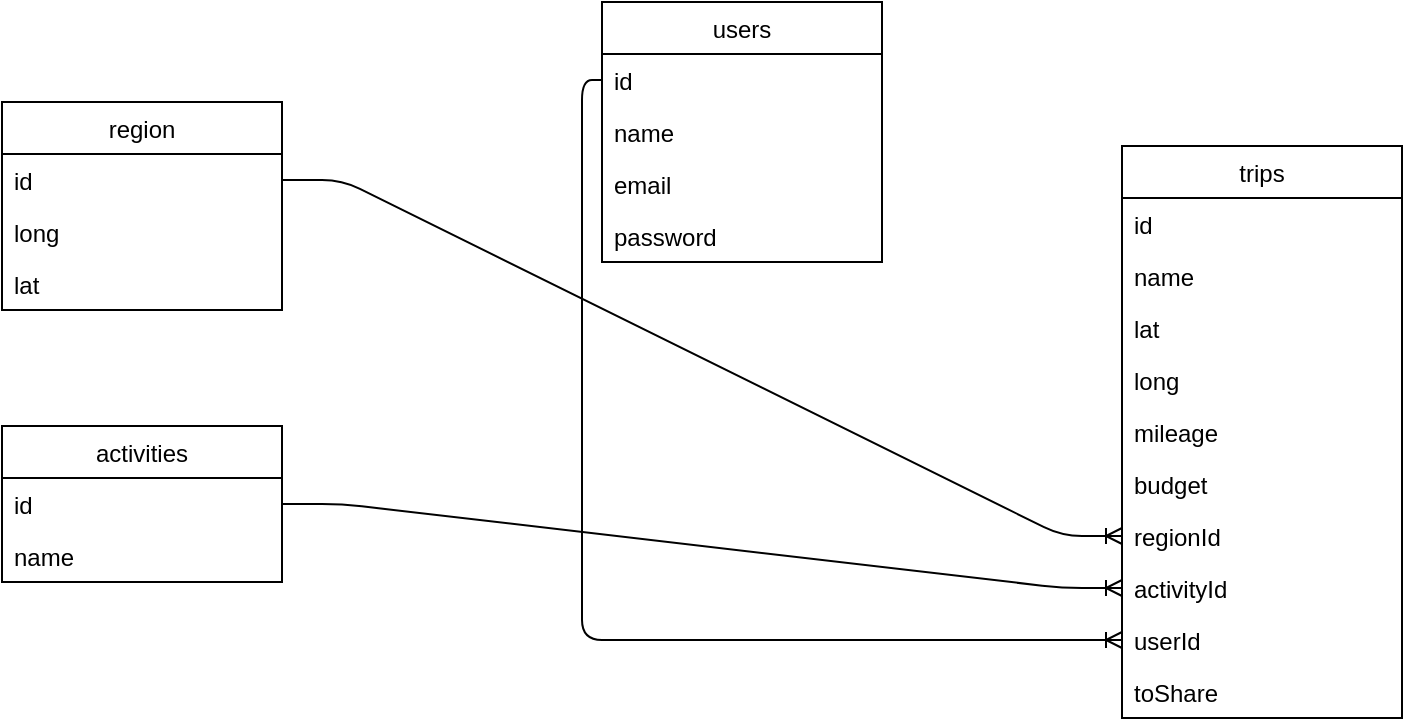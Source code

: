 <mxfile version="13.2.4" type="github">
  <diagram id="C5RBs43oDa-KdzZeNtuy" name="Page-1">
    <mxGraphModel dx="868" dy="450" grid="1" gridSize="10" guides="1" tooltips="1" connect="1" arrows="1" fold="1" page="1" pageScale="1" pageWidth="827" pageHeight="1169" math="0" shadow="0">
      <root>
        <mxCell id="WIyWlLk6GJQsqaUBKTNV-0" />
        <mxCell id="WIyWlLk6GJQsqaUBKTNV-1" parent="WIyWlLk6GJQsqaUBKTNV-0" />
        <mxCell id="BnuJpf09RQJBhrT-CpBj-10" value="" style="edgeStyle=orthogonalEdgeStyle;fontSize=12;html=1;endArrow=ERoneToMany;exitX=0;exitY=0.5;exitDx=0;exitDy=0;entryX=0;entryY=0.5;entryDx=0;entryDy=0;" parent="WIyWlLk6GJQsqaUBKTNV-1" source="BnuJpf09RQJBhrT-CpBj-1" target="UyzSa3D_0RFvKVJBJIRA-9" edge="1">
          <mxGeometry width="100" height="100" relative="1" as="geometry">
            <mxPoint x="260" y="300" as="sourcePoint" />
            <mxPoint x="340" y="351" as="targetPoint" />
          </mxGeometry>
        </mxCell>
        <mxCell id="BnuJpf09RQJBhrT-CpBj-13" value="trips" style="swimlane;fontStyle=0;childLayout=stackLayout;horizontal=1;startSize=26;fillColor=none;horizontalStack=0;resizeParent=1;resizeParentMax=0;resizeLast=0;collapsible=1;marginBottom=0;" parent="WIyWlLk6GJQsqaUBKTNV-1" vertex="1">
          <mxGeometry x="590" y="122" width="140" height="286" as="geometry" />
        </mxCell>
        <mxCell id="BnuJpf09RQJBhrT-CpBj-14" value="id" style="text;strokeColor=none;fillColor=none;align=left;verticalAlign=top;spacingLeft=4;spacingRight=4;overflow=hidden;rotatable=0;points=[[0,0.5],[1,0.5]];portConstraint=eastwest;" parent="BnuJpf09RQJBhrT-CpBj-13" vertex="1">
          <mxGeometry y="26" width="140" height="26" as="geometry" />
        </mxCell>
        <mxCell id="BnuJpf09RQJBhrT-CpBj-15" value="name" style="text;strokeColor=none;fillColor=none;align=left;verticalAlign=top;spacingLeft=4;spacingRight=4;overflow=hidden;rotatable=0;points=[[0,0.5],[1,0.5]];portConstraint=eastwest;" parent="BnuJpf09RQJBhrT-CpBj-13" vertex="1">
          <mxGeometry y="52" width="140" height="26" as="geometry" />
        </mxCell>
        <mxCell id="BnuJpf09RQJBhrT-CpBj-16" value="lat" style="text;strokeColor=none;fillColor=none;align=left;verticalAlign=top;spacingLeft=4;spacingRight=4;overflow=hidden;rotatable=0;points=[[0,0.5],[1,0.5]];portConstraint=eastwest;" parent="BnuJpf09RQJBhrT-CpBj-13" vertex="1">
          <mxGeometry y="78" width="140" height="26" as="geometry" />
        </mxCell>
        <mxCell id="BnuJpf09RQJBhrT-CpBj-17" value="long" style="text;strokeColor=none;fillColor=none;align=left;verticalAlign=top;spacingLeft=4;spacingRight=4;overflow=hidden;rotatable=0;points=[[0,0.5],[1,0.5]];portConstraint=eastwest;" parent="BnuJpf09RQJBhrT-CpBj-13" vertex="1">
          <mxGeometry y="104" width="140" height="26" as="geometry" />
        </mxCell>
        <mxCell id="BnuJpf09RQJBhrT-CpBj-18" value="mileage" style="text;strokeColor=none;fillColor=none;align=left;verticalAlign=top;spacingLeft=4;spacingRight=4;overflow=hidden;rotatable=0;points=[[0,0.5],[1,0.5]];portConstraint=eastwest;" parent="BnuJpf09RQJBhrT-CpBj-13" vertex="1">
          <mxGeometry y="130" width="140" height="26" as="geometry" />
        </mxCell>
        <mxCell id="BnuJpf09RQJBhrT-CpBj-19" value="budget" style="text;strokeColor=none;fillColor=none;align=left;verticalAlign=top;spacingLeft=4;spacingRight=4;overflow=hidden;rotatable=0;points=[[0,0.5],[1,0.5]];portConstraint=eastwest;" parent="BnuJpf09RQJBhrT-CpBj-13" vertex="1">
          <mxGeometry y="156" width="140" height="26" as="geometry" />
        </mxCell>
        <mxCell id="BnuJpf09RQJBhrT-CpBj-20" value="regionId" style="text;strokeColor=none;fillColor=none;align=left;verticalAlign=top;spacingLeft=4;spacingRight=4;overflow=hidden;rotatable=0;points=[[0,0.5],[1,0.5]];portConstraint=eastwest;" parent="BnuJpf09RQJBhrT-CpBj-13" vertex="1">
          <mxGeometry y="182" width="140" height="26" as="geometry" />
        </mxCell>
        <mxCell id="BnuJpf09RQJBhrT-CpBj-21" value="activityId" style="text;strokeColor=none;fillColor=none;align=left;verticalAlign=top;spacingLeft=4;spacingRight=4;overflow=hidden;rotatable=0;points=[[0,0.5],[1,0.5]];portConstraint=eastwest;" parent="BnuJpf09RQJBhrT-CpBj-13" vertex="1">
          <mxGeometry y="208" width="140" height="26" as="geometry" />
        </mxCell>
        <mxCell id="UyzSa3D_0RFvKVJBJIRA-9" value="userId" style="text;strokeColor=none;fillColor=none;align=left;verticalAlign=top;spacingLeft=4;spacingRight=4;overflow=hidden;rotatable=0;points=[[0,0.5],[1,0.5]];portConstraint=eastwest;" vertex="1" parent="BnuJpf09RQJBhrT-CpBj-13">
          <mxGeometry y="234" width="140" height="26" as="geometry" />
        </mxCell>
        <mxCell id="UyzSa3D_0RFvKVJBJIRA-8" value="toShare" style="text;strokeColor=none;fillColor=none;align=left;verticalAlign=top;spacingLeft=4;spacingRight=4;overflow=hidden;rotatable=0;points=[[0,0.5],[1,0.5]];portConstraint=eastwest;" vertex="1" parent="BnuJpf09RQJBhrT-CpBj-13">
          <mxGeometry y="260" width="140" height="26" as="geometry" />
        </mxCell>
        <mxCell id="UyzSa3D_0RFvKVJBJIRA-0" value="region" style="swimlane;fontStyle=0;childLayout=stackLayout;horizontal=1;startSize=26;fillColor=none;horizontalStack=0;resizeParent=1;resizeParentMax=0;resizeLast=0;collapsible=1;marginBottom=0;" vertex="1" parent="WIyWlLk6GJQsqaUBKTNV-1">
          <mxGeometry x="30" y="100" width="140" height="104" as="geometry" />
        </mxCell>
        <mxCell id="UyzSa3D_0RFvKVJBJIRA-1" value="id" style="text;strokeColor=none;fillColor=none;align=left;verticalAlign=top;spacingLeft=4;spacingRight=4;overflow=hidden;rotatable=0;points=[[0,0.5],[1,0.5]];portConstraint=eastwest;" vertex="1" parent="UyzSa3D_0RFvKVJBJIRA-0">
          <mxGeometry y="26" width="140" height="26" as="geometry" />
        </mxCell>
        <mxCell id="UyzSa3D_0RFvKVJBJIRA-2" value="long" style="text;strokeColor=none;fillColor=none;align=left;verticalAlign=top;spacingLeft=4;spacingRight=4;overflow=hidden;rotatable=0;points=[[0,0.5],[1,0.5]];portConstraint=eastwest;" vertex="1" parent="UyzSa3D_0RFvKVJBJIRA-0">
          <mxGeometry y="52" width="140" height="26" as="geometry" />
        </mxCell>
        <mxCell id="UyzSa3D_0RFvKVJBJIRA-3" value="lat" style="text;strokeColor=none;fillColor=none;align=left;verticalAlign=top;spacingLeft=4;spacingRight=4;overflow=hidden;rotatable=0;points=[[0,0.5],[1,0.5]];portConstraint=eastwest;" vertex="1" parent="UyzSa3D_0RFvKVJBJIRA-0">
          <mxGeometry y="78" width="140" height="26" as="geometry" />
        </mxCell>
        <mxCell id="UyzSa3D_0RFvKVJBJIRA-4" value="activities" style="swimlane;fontStyle=0;childLayout=stackLayout;horizontal=1;startSize=26;fillColor=none;horizontalStack=0;resizeParent=1;resizeParentMax=0;resizeLast=0;collapsible=1;marginBottom=0;" vertex="1" parent="WIyWlLk6GJQsqaUBKTNV-1">
          <mxGeometry x="30" y="262" width="140" height="78" as="geometry" />
        </mxCell>
        <mxCell id="UyzSa3D_0RFvKVJBJIRA-5" value="id" style="text;strokeColor=none;fillColor=none;align=left;verticalAlign=top;spacingLeft=4;spacingRight=4;overflow=hidden;rotatable=0;points=[[0,0.5],[1,0.5]];portConstraint=eastwest;" vertex="1" parent="UyzSa3D_0RFvKVJBJIRA-4">
          <mxGeometry y="26" width="140" height="26" as="geometry" />
        </mxCell>
        <mxCell id="UyzSa3D_0RFvKVJBJIRA-6" value="name" style="text;strokeColor=none;fillColor=none;align=left;verticalAlign=top;spacingLeft=4;spacingRight=4;overflow=hidden;rotatable=0;points=[[0,0.5],[1,0.5]];portConstraint=eastwest;" vertex="1" parent="UyzSa3D_0RFvKVJBJIRA-4">
          <mxGeometry y="52" width="140" height="26" as="geometry" />
        </mxCell>
        <mxCell id="UyzSa3D_0RFvKVJBJIRA-10" value="" style="edgeStyle=entityRelationEdgeStyle;fontSize=12;html=1;endArrow=ERoneToMany;exitX=1;exitY=0.5;exitDx=0;exitDy=0;entryX=0;entryY=0.5;entryDx=0;entryDy=0;" edge="1" parent="WIyWlLk6GJQsqaUBKTNV-1" source="UyzSa3D_0RFvKVJBJIRA-5" target="BnuJpf09RQJBhrT-CpBj-21">
          <mxGeometry width="100" height="100" relative="1" as="geometry">
            <mxPoint x="360" y="290" as="sourcePoint" />
            <mxPoint x="460" y="190" as="targetPoint" />
          </mxGeometry>
        </mxCell>
        <mxCell id="UyzSa3D_0RFvKVJBJIRA-11" value="" style="edgeStyle=entityRelationEdgeStyle;fontSize=12;html=1;endArrow=ERoneToMany;exitX=1;exitY=0.5;exitDx=0;exitDy=0;entryX=0;entryY=0.5;entryDx=0;entryDy=0;" edge="1" parent="WIyWlLk6GJQsqaUBKTNV-1" source="UyzSa3D_0RFvKVJBJIRA-1" target="BnuJpf09RQJBhrT-CpBj-20">
          <mxGeometry width="100" height="100" relative="1" as="geometry">
            <mxPoint x="360" y="290" as="sourcePoint" />
            <mxPoint x="460" y="190" as="targetPoint" />
          </mxGeometry>
        </mxCell>
        <mxCell id="BnuJpf09RQJBhrT-CpBj-0" value="users" style="swimlane;fontStyle=0;childLayout=stackLayout;horizontal=1;startSize=26;fillColor=none;horizontalStack=0;resizeParent=1;resizeParentMax=0;resizeLast=0;collapsible=1;marginBottom=0;" parent="WIyWlLk6GJQsqaUBKTNV-1" vertex="1">
          <mxGeometry x="330" y="50" width="140" height="130" as="geometry" />
        </mxCell>
        <mxCell id="BnuJpf09RQJBhrT-CpBj-1" value="id" style="text;strokeColor=none;fillColor=none;align=left;verticalAlign=top;spacingLeft=4;spacingRight=4;overflow=hidden;rotatable=0;points=[[0,0.5],[1,0.5]];portConstraint=eastwest;" parent="BnuJpf09RQJBhrT-CpBj-0" vertex="1">
          <mxGeometry y="26" width="140" height="26" as="geometry" />
        </mxCell>
        <mxCell id="BnuJpf09RQJBhrT-CpBj-2" value="name" style="text;strokeColor=none;fillColor=none;align=left;verticalAlign=top;spacingLeft=4;spacingRight=4;overflow=hidden;rotatable=0;points=[[0,0.5],[1,0.5]];portConstraint=eastwest;" parent="BnuJpf09RQJBhrT-CpBj-0" vertex="1">
          <mxGeometry y="52" width="140" height="26" as="geometry" />
        </mxCell>
        <mxCell id="BnuJpf09RQJBhrT-CpBj-3" value="email" style="text;strokeColor=none;fillColor=none;align=left;verticalAlign=top;spacingLeft=4;spacingRight=4;overflow=hidden;rotatable=0;points=[[0,0.5],[1,0.5]];portConstraint=eastwest;" parent="BnuJpf09RQJBhrT-CpBj-0" vertex="1">
          <mxGeometry y="78" width="140" height="26" as="geometry" />
        </mxCell>
        <mxCell id="BnuJpf09RQJBhrT-CpBj-4" value="password" style="text;strokeColor=none;fillColor=none;align=left;verticalAlign=top;spacingLeft=4;spacingRight=4;overflow=hidden;rotatable=0;points=[[0,0.5],[1,0.5]];portConstraint=eastwest;" parent="BnuJpf09RQJBhrT-CpBj-0" vertex="1">
          <mxGeometry y="104" width="140" height="26" as="geometry" />
        </mxCell>
      </root>
    </mxGraphModel>
  </diagram>
</mxfile>
